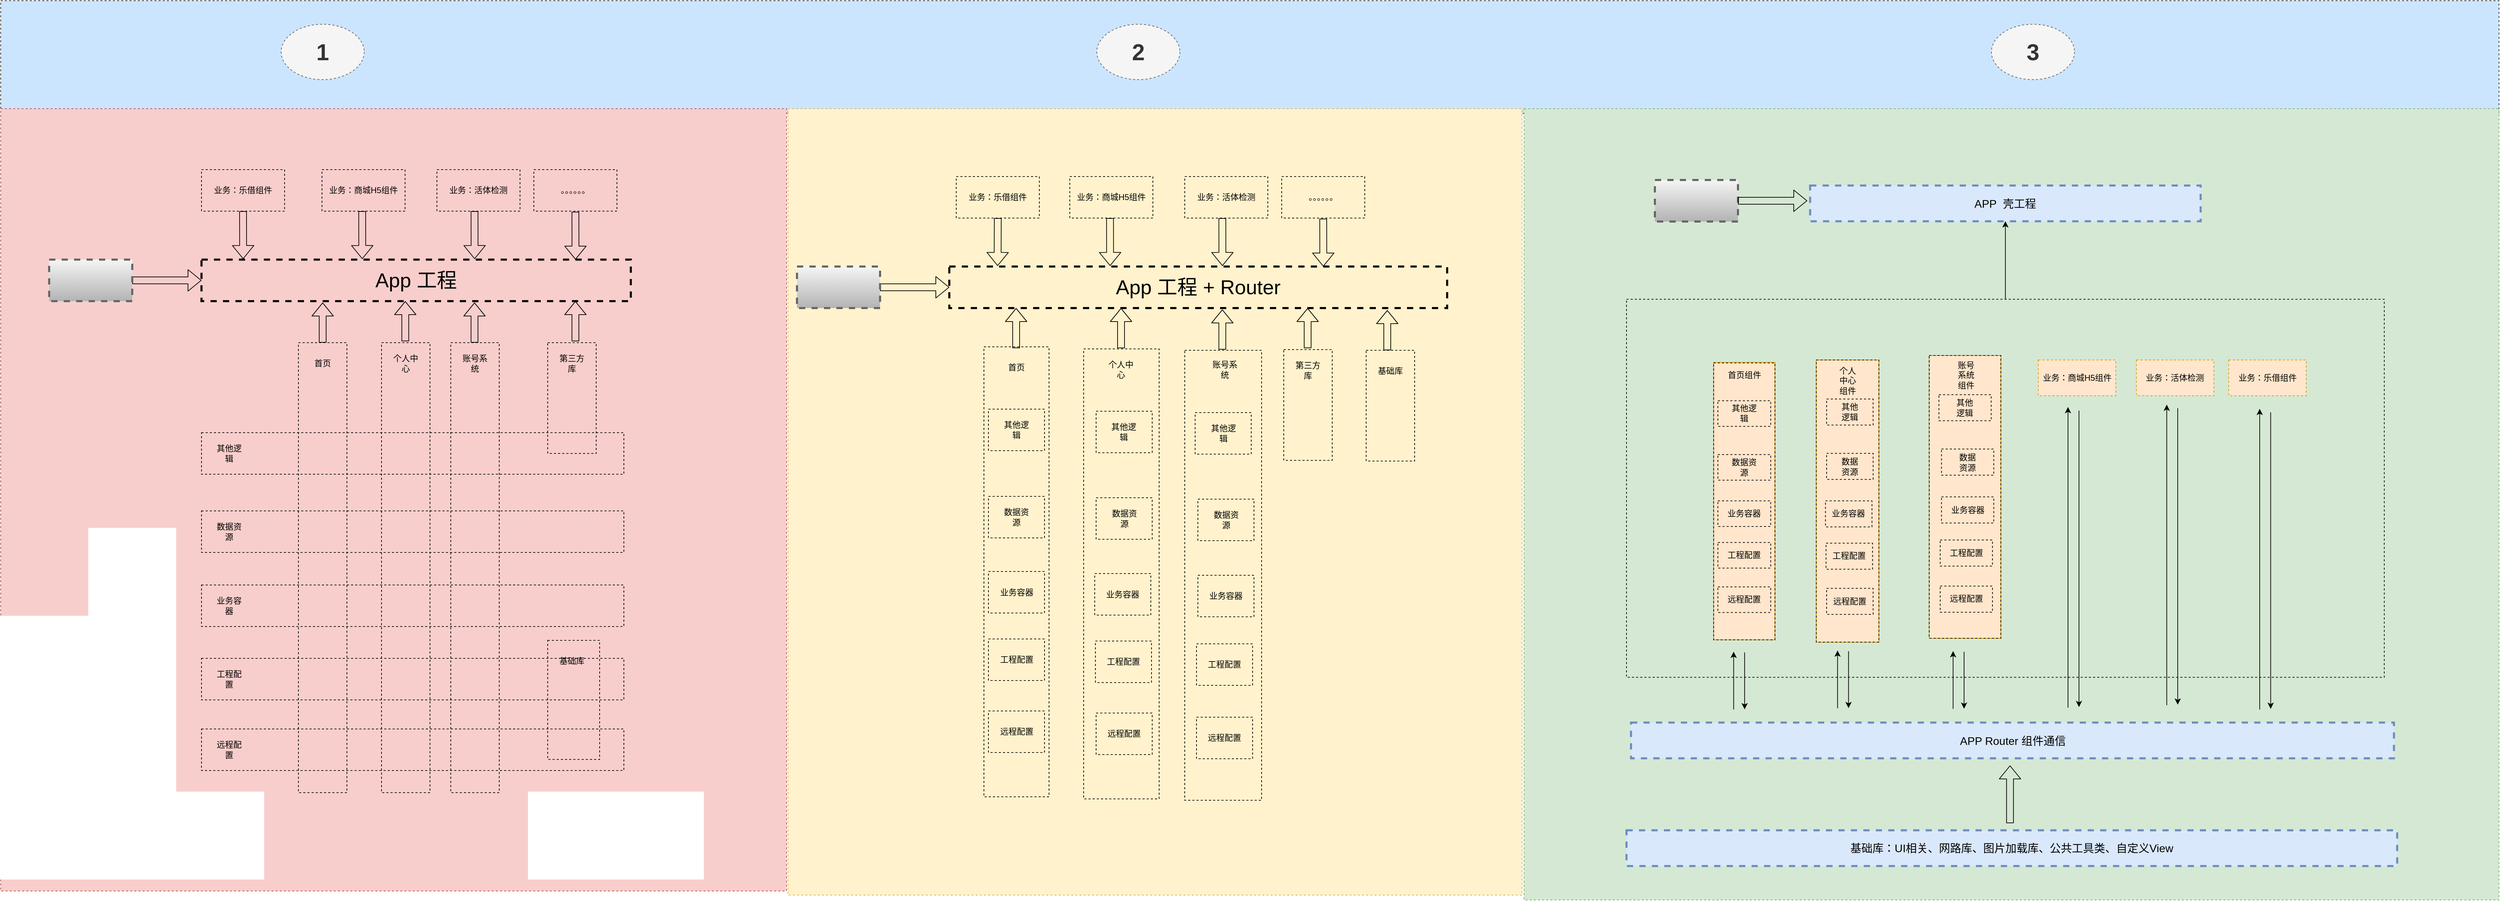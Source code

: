 <mxfile version="13.8.3" type="github">
  <diagram id="fWEZQgw__x6ZtdcJtYpZ" name="Page-1">
    <mxGraphModel dx="6214" dy="3730" grid="1" gridSize="10" guides="1" tooltips="1" connect="1" arrows="1" fold="1" page="1" pageScale="1" pageWidth="1169" pageHeight="827" background="none" math="0" shadow="0">
      <root>
        <mxCell id="0" />
        <mxCell id="1" parent="0" />
        <mxCell id="_5a8jp4hBbR_ww9mLfNI-311" value="" style="rounded=0;whiteSpace=wrap;html=1;dashed=1;strokeWidth=1;fillColor=#cce5ff;fontSize=33;strokeColor=#36393d;" vertex="1" parent="1">
          <mxGeometry x="-520" y="-656" width="3608" height="163" as="geometry" />
        </mxCell>
        <mxCell id="_5a8jp4hBbR_ww9mLfNI-307" value="" style="rounded=0;whiteSpace=wrap;html=1;dashed=1;strokeWidth=1;fillColor=#d5e8d4;fontSize=16;strokeColor=#82b366;" vertex="1" parent="1">
          <mxGeometry x="1680" y="-500" width="1408" height="1143" as="geometry" />
        </mxCell>
        <mxCell id="_5a8jp4hBbR_ww9mLfNI-305" value="" style="rounded=0;whiteSpace=wrap;html=1;dashed=1;strokeWidth=1;fillColor=#fff2cc;fontSize=16;strokeColor=#d6b656;" vertex="1" parent="1">
          <mxGeometry x="617" y="-500" width="1060" height="1136" as="geometry" />
        </mxCell>
        <mxCell id="_5a8jp4hBbR_ww9mLfNI-304" value="" style="rounded=0;whiteSpace=wrap;html=1;dashed=1;strokeWidth=1;fillColor=#f8cecc;fontSize=16;strokeColor=#b85450;" vertex="1" parent="1">
          <mxGeometry x="-520" y="-500" width="1135" height="1130" as="geometry" />
        </mxCell>
        <mxCell id="_5a8jp4hBbR_ww9mLfNI-8" value="" style="rounded=0;whiteSpace=wrap;html=1;dashed=1;fillColor=none;" vertex="1" parent="1">
          <mxGeometry x="130" y="-162" width="70" height="650" as="geometry" />
        </mxCell>
        <mxCell id="_5a8jp4hBbR_ww9mLfNI-19" value="账号系统" style="text;html=1;strokeColor=none;fillColor=none;align=center;verticalAlign=middle;whiteSpace=wrap;rounded=0;dashed=1;" vertex="1" parent="1">
          <mxGeometry x="145" y="-142" width="40" height="20" as="geometry" />
        </mxCell>
        <mxCell id="_5a8jp4hBbR_ww9mLfNI-21" value="" style="rounded=0;whiteSpace=wrap;html=1;dashed=1;fillColor=none;container=1;" vertex="1" collapsed="1" parent="1">
          <mxGeometry x="270" y="268" width="75" height="172" as="geometry">
            <mxRectangle x="680" y="620" width="70" height="220" as="alternateBounds" />
          </mxGeometry>
        </mxCell>
        <mxCell id="_5a8jp4hBbR_ww9mLfNI-22" value="基础库" style="text;html=1;strokeColor=none;fillColor=none;align=center;verticalAlign=middle;whiteSpace=wrap;rounded=0;dashed=1;" vertex="1" parent="1">
          <mxGeometry x="285" y="288" width="40" height="20" as="geometry" />
        </mxCell>
        <mxCell id="_5a8jp4hBbR_ww9mLfNI-23" value="" style="group" vertex="1" connectable="0" parent="1">
          <mxGeometry x="-230" y="396" width="610" height="60" as="geometry" />
        </mxCell>
        <mxCell id="_5a8jp4hBbR_ww9mLfNI-5" value="" style="rounded=0;whiteSpace=wrap;html=1;dashed=1;fillColor=none;" vertex="1" parent="_5a8jp4hBbR_ww9mLfNI-23">
          <mxGeometry width="610" height="60" as="geometry" />
        </mxCell>
        <mxCell id="_5a8jp4hBbR_ww9mLfNI-15" value="远程配置" style="text;html=1;strokeColor=none;fillColor=none;align=center;verticalAlign=middle;whiteSpace=wrap;rounded=0;dashed=1;" vertex="1" parent="_5a8jp4hBbR_ww9mLfNI-23">
          <mxGeometry x="20" y="20" width="40" height="20" as="geometry" />
        </mxCell>
        <mxCell id="_5a8jp4hBbR_ww9mLfNI-24" value="" style="group" vertex="1" connectable="0" parent="1">
          <mxGeometry x="-230" y="294" width="610" height="60" as="geometry" />
        </mxCell>
        <mxCell id="_5a8jp4hBbR_ww9mLfNI-4" value="" style="rounded=0;whiteSpace=wrap;html=1;dashed=1;fillColor=none;" vertex="1" parent="_5a8jp4hBbR_ww9mLfNI-24">
          <mxGeometry width="610" height="60" as="geometry" />
        </mxCell>
        <mxCell id="_5a8jp4hBbR_ww9mLfNI-14" value="工程配置" style="text;html=1;strokeColor=none;fillColor=none;align=center;verticalAlign=middle;whiteSpace=wrap;rounded=0;dashed=1;" vertex="1" parent="_5a8jp4hBbR_ww9mLfNI-24">
          <mxGeometry x="20" y="20" width="40" height="20" as="geometry" />
        </mxCell>
        <mxCell id="_5a8jp4hBbR_ww9mLfNI-25" value="" style="group" vertex="1" connectable="0" parent="1">
          <mxGeometry x="-230" y="81" width="610" height="60" as="geometry" />
        </mxCell>
        <mxCell id="_5a8jp4hBbR_ww9mLfNI-3" value="" style="rounded=0;whiteSpace=wrap;html=1;dashed=1;fillColor=none;" vertex="1" parent="_5a8jp4hBbR_ww9mLfNI-25">
          <mxGeometry width="610" height="60" as="geometry" />
        </mxCell>
        <mxCell id="_5a8jp4hBbR_ww9mLfNI-16" value="数据资源" style="text;html=1;strokeColor=none;fillColor=none;align=center;verticalAlign=middle;whiteSpace=wrap;rounded=0;dashed=1;" vertex="1" parent="_5a8jp4hBbR_ww9mLfNI-25">
          <mxGeometry x="20" y="20" width="40" height="20" as="geometry" />
        </mxCell>
        <mxCell id="_5a8jp4hBbR_ww9mLfNI-26" value="" style="group" vertex="1" connectable="0" parent="1">
          <mxGeometry x="-230" y="-32" width="610" height="60" as="geometry" />
        </mxCell>
        <mxCell id="_5a8jp4hBbR_ww9mLfNI-2" value="" style="rounded=0;whiteSpace=wrap;html=1;dashed=1;fillColor=none;" vertex="1" parent="_5a8jp4hBbR_ww9mLfNI-26">
          <mxGeometry width="610" height="60" as="geometry" />
        </mxCell>
        <mxCell id="_5a8jp4hBbR_ww9mLfNI-12" value="其他逻辑" style="text;html=1;strokeColor=none;fillColor=none;align=center;verticalAlign=middle;whiteSpace=wrap;rounded=0;dashed=1;" vertex="1" parent="_5a8jp4hBbR_ww9mLfNI-26">
          <mxGeometry x="20" y="20" width="40" height="20" as="geometry" />
        </mxCell>
        <mxCell id="_5a8jp4hBbR_ww9mLfNI-27" value="" style="group" vertex="1" connectable="0" parent="1">
          <mxGeometry x="-230" y="188" width="610" height="60" as="geometry" />
        </mxCell>
        <mxCell id="_5a8jp4hBbR_ww9mLfNI-28" value="" style="rounded=0;whiteSpace=wrap;html=1;dashed=1;fillColor=none;" vertex="1" parent="_5a8jp4hBbR_ww9mLfNI-27">
          <mxGeometry width="610" height="60" as="geometry" />
        </mxCell>
        <mxCell id="_5a8jp4hBbR_ww9mLfNI-29" value="业务容器" style="text;html=1;strokeColor=none;fillColor=none;align=center;verticalAlign=middle;whiteSpace=wrap;rounded=0;dashed=1;" vertex="1" parent="_5a8jp4hBbR_ww9mLfNI-27">
          <mxGeometry x="20" y="20" width="40" height="20" as="geometry" />
        </mxCell>
        <mxCell id="_5a8jp4hBbR_ww9mLfNI-30" value="" style="group" vertex="1" connectable="0" parent="1">
          <mxGeometry x="-90" y="-162" width="70" height="650" as="geometry" />
        </mxCell>
        <mxCell id="_5a8jp4hBbR_ww9mLfNI-6" value="" style="rounded=0;whiteSpace=wrap;html=1;dashed=1;fillColor=none;" vertex="1" parent="_5a8jp4hBbR_ww9mLfNI-30">
          <mxGeometry width="70" height="650" as="geometry" />
        </mxCell>
        <mxCell id="_5a8jp4hBbR_ww9mLfNI-10" value="首页" style="text;html=1;strokeColor=none;fillColor=none;align=center;verticalAlign=middle;whiteSpace=wrap;rounded=0;dashed=1;" vertex="1" parent="_5a8jp4hBbR_ww9mLfNI-30">
          <mxGeometry x="15" y="20" width="40" height="20" as="geometry" />
        </mxCell>
        <mxCell id="_5a8jp4hBbR_ww9mLfNI-31" value="" style="group" vertex="1" connectable="0" parent="1">
          <mxGeometry x="30" y="-162" width="70" height="650" as="geometry" />
        </mxCell>
        <mxCell id="_5a8jp4hBbR_ww9mLfNI-7" value="" style="rounded=0;whiteSpace=wrap;html=1;dashed=1;fillColor=none;" vertex="1" parent="_5a8jp4hBbR_ww9mLfNI-31">
          <mxGeometry width="70" height="650" as="geometry" />
        </mxCell>
        <mxCell id="_5a8jp4hBbR_ww9mLfNI-11" value="个人中心" style="text;html=1;strokeColor=none;fillColor=none;align=center;verticalAlign=middle;whiteSpace=wrap;rounded=0;dashed=1;" vertex="1" parent="_5a8jp4hBbR_ww9mLfNI-31">
          <mxGeometry x="15" y="20" width="40" height="20" as="geometry" />
        </mxCell>
        <mxCell id="_5a8jp4hBbR_ww9mLfNI-32" value="" style="group" vertex="1" connectable="0" parent="1">
          <mxGeometry x="270" y="-162" width="70" height="160" as="geometry" />
        </mxCell>
        <mxCell id="_5a8jp4hBbR_ww9mLfNI-9" value="" style="rounded=0;whiteSpace=wrap;html=1;dashed=1;fillColor=none;" vertex="1" parent="_5a8jp4hBbR_ww9mLfNI-32">
          <mxGeometry width="70" height="160" as="geometry" />
        </mxCell>
        <mxCell id="_5a8jp4hBbR_ww9mLfNI-20" value="第三方库" style="text;html=1;strokeColor=none;fillColor=none;align=center;verticalAlign=middle;whiteSpace=wrap;rounded=0;dashed=1;" vertex="1" parent="_5a8jp4hBbR_ww9mLfNI-32">
          <mxGeometry x="15" y="20" width="40" height="20" as="geometry" />
        </mxCell>
        <mxCell id="_5a8jp4hBbR_ww9mLfNI-33" value="&lt;font style=&quot;font-size: 29px&quot;&gt;App 工程&lt;/font&gt;" style="rounded=0;whiteSpace=wrap;html=1;dashed=1;fillColor=none;strokeWidth=3;" vertex="1" parent="1">
          <mxGeometry x="-230" y="-282" width="620" height="60" as="geometry" />
        </mxCell>
        <mxCell id="_5a8jp4hBbR_ww9mLfNI-34" value="业务：乐借组件" style="rounded=0;whiteSpace=wrap;html=1;dashed=1;fillColor=none;" vertex="1" parent="1">
          <mxGeometry x="-230" y="-412" width="120" height="60" as="geometry" />
        </mxCell>
        <mxCell id="_5a8jp4hBbR_ww9mLfNI-35" value="业务：商城H5组件" style="rounded=0;whiteSpace=wrap;html=1;dashed=1;fillColor=none;" vertex="1" parent="1">
          <mxGeometry x="-56" y="-412" width="120" height="60" as="geometry" />
        </mxCell>
        <mxCell id="_5a8jp4hBbR_ww9mLfNI-36" value="业务：活体检测" style="rounded=0;whiteSpace=wrap;html=1;dashed=1;fillColor=none;" vertex="1" parent="1">
          <mxGeometry x="110" y="-412" width="120" height="60" as="geometry" />
        </mxCell>
        <mxCell id="_5a8jp4hBbR_ww9mLfNI-37" value="。。。。。。" style="rounded=0;whiteSpace=wrap;html=1;dashed=1;fillColor=none;" vertex="1" parent="1">
          <mxGeometry x="250" y="-412" width="120" height="60" as="geometry" />
        </mxCell>
        <mxCell id="_5a8jp4hBbR_ww9mLfNI-39" value="" style="shape=flexArrow;endArrow=classic;html=1;entryX=0;entryY=0.5;entryDx=0;entryDy=0;exitX=1;exitY=0.5;exitDx=0;exitDy=0;" edge="1" parent="1" source="_5a8jp4hBbR_ww9mLfNI-41" target="_5a8jp4hBbR_ww9mLfNI-33">
          <mxGeometry width="50" height="50" relative="1" as="geometry">
            <mxPoint x="-390" y="-222" as="sourcePoint" />
            <mxPoint x="-340" y="-272" as="targetPoint" />
            <Array as="points" />
          </mxGeometry>
        </mxCell>
        <mxCell id="_5a8jp4hBbR_ww9mLfNI-41" value="" style="rounded=0;whiteSpace=wrap;html=1;dashed=1;strokeWidth=3;fillColor=#f5f5f5;strokeColor=#666666;gradientColor=#b3b3b3;" vertex="1" parent="1">
          <mxGeometry x="-450" y="-282" width="120" height="60" as="geometry" />
        </mxCell>
        <mxCell id="_5a8jp4hBbR_ww9mLfNI-42" value="" style="shape=flexArrow;endArrow=classic;html=1;exitX=0.5;exitY=0;exitDx=0;exitDy=0;" edge="1" parent="1" source="_5a8jp4hBbR_ww9mLfNI-6">
          <mxGeometry width="50" height="50" relative="1" as="geometry">
            <mxPoint x="-58" y="-172" as="sourcePoint" />
            <mxPoint x="-55" y="-220" as="targetPoint" />
          </mxGeometry>
        </mxCell>
        <mxCell id="_5a8jp4hBbR_ww9mLfNI-43" value="" style="shape=flexArrow;endArrow=classic;html=1;exitX=0.5;exitY=0;exitDx=0;exitDy=0;" edge="1" parent="1">
          <mxGeometry width="50" height="50" relative="1" as="geometry">
            <mxPoint x="64.29" y="-164" as="sourcePoint" />
            <mxPoint x="64.29" y="-222" as="targetPoint" />
          </mxGeometry>
        </mxCell>
        <mxCell id="_5a8jp4hBbR_ww9mLfNI-44" value="" style="shape=flexArrow;endArrow=classic;html=1;exitX=0.5;exitY=0;exitDx=0;exitDy=0;" edge="1" parent="1">
          <mxGeometry width="50" height="50" relative="1" as="geometry">
            <mxPoint x="164.29" y="-162" as="sourcePoint" />
            <mxPoint x="164.29" y="-220" as="targetPoint" />
          </mxGeometry>
        </mxCell>
        <mxCell id="_5a8jp4hBbR_ww9mLfNI-45" value="" style="shape=flexArrow;endArrow=classic;html=1;exitX=0.5;exitY=0;exitDx=0;exitDy=0;" edge="1" parent="1">
          <mxGeometry width="50" height="50" relative="1" as="geometry">
            <mxPoint x="310" y="-164" as="sourcePoint" />
            <mxPoint x="310" y="-222" as="targetPoint" />
          </mxGeometry>
        </mxCell>
        <mxCell id="_5a8jp4hBbR_ww9mLfNI-47" value="" style="shape=flexArrow;endArrow=classic;html=1;exitX=0.5;exitY=1;exitDx=0;exitDy=0;entryX=0.097;entryY=-0.014;entryDx=0;entryDy=0;entryPerimeter=0;" edge="1" parent="1" source="_5a8jp4hBbR_ww9mLfNI-34" target="_5a8jp4hBbR_ww9mLfNI-33">
          <mxGeometry width="50" height="50" relative="1" as="geometry">
            <mxPoint x="-200" y="-292" as="sourcePoint" />
            <mxPoint x="-150" y="-342" as="targetPoint" />
          </mxGeometry>
        </mxCell>
        <mxCell id="_5a8jp4hBbR_ww9mLfNI-48" value="" style="shape=flexArrow;endArrow=classic;html=1;exitX=0.5;exitY=1;exitDx=0;exitDy=0;entryX=0.097;entryY=-0.014;entryDx=0;entryDy=0;entryPerimeter=0;" edge="1" parent="1">
          <mxGeometry width="50" height="50" relative="1" as="geometry">
            <mxPoint x="2.07" y="-352" as="sourcePoint" />
            <mxPoint x="2.21" y="-282.84" as="targetPoint" />
          </mxGeometry>
        </mxCell>
        <mxCell id="_5a8jp4hBbR_ww9mLfNI-49" value="" style="shape=flexArrow;endArrow=classic;html=1;exitX=0.5;exitY=1;exitDx=0;exitDy=0;entryX=0.097;entryY=-0.014;entryDx=0;entryDy=0;entryPerimeter=0;" edge="1" parent="1">
          <mxGeometry width="50" height="50" relative="1" as="geometry">
            <mxPoint x="164.29" y="-352" as="sourcePoint" />
            <mxPoint x="164.43" y="-282.84" as="targetPoint" />
          </mxGeometry>
        </mxCell>
        <mxCell id="_5a8jp4hBbR_ww9mLfNI-50" value="" style="shape=flexArrow;endArrow=classic;html=1;exitX=0.5;exitY=1;exitDx=0;exitDy=0;entryX=0.097;entryY=-0.014;entryDx=0;entryDy=0;entryPerimeter=0;" edge="1" parent="1">
          <mxGeometry width="50" height="50" relative="1" as="geometry">
            <mxPoint x="310" y="-351.16" as="sourcePoint" />
            <mxPoint x="310.14" y="-282.0" as="targetPoint" />
          </mxGeometry>
        </mxCell>
        <mxCell id="_5a8jp4hBbR_ww9mLfNI-76" value="" style="group" vertex="1" connectable="0" parent="1">
          <mxGeometry x="1333" y="-152" width="70" height="160" as="geometry" />
        </mxCell>
        <mxCell id="_5a8jp4hBbR_ww9mLfNI-77" value="" style="rounded=0;whiteSpace=wrap;html=1;dashed=1;fillColor=none;" vertex="1" parent="_5a8jp4hBbR_ww9mLfNI-76">
          <mxGeometry width="70" height="160" as="geometry" />
        </mxCell>
        <mxCell id="_5a8jp4hBbR_ww9mLfNI-78" value="第三方库" style="text;html=1;strokeColor=none;fillColor=none;align=center;verticalAlign=middle;whiteSpace=wrap;rounded=0;dashed=1;" vertex="1" parent="_5a8jp4hBbR_ww9mLfNI-76">
          <mxGeometry x="15" y="20" width="40" height="20" as="geometry" />
        </mxCell>
        <mxCell id="_5a8jp4hBbR_ww9mLfNI-79" value="&lt;font style=&quot;font-size: 29px&quot;&gt;App 工程 + Router&lt;/font&gt;" style="rounded=0;whiteSpace=wrap;html=1;dashed=1;fillColor=none;strokeWidth=3;" vertex="1" parent="1">
          <mxGeometry x="850" y="-272" width="719" height="60" as="geometry" />
        </mxCell>
        <mxCell id="_5a8jp4hBbR_ww9mLfNI-80" value="业务：乐借组件" style="rounded=0;whiteSpace=wrap;html=1;dashed=1;fillColor=none;" vertex="1" parent="1">
          <mxGeometry x="860" y="-402" width="120" height="60" as="geometry" />
        </mxCell>
        <mxCell id="_5a8jp4hBbR_ww9mLfNI-81" value="业务：商城H5组件" style="rounded=0;whiteSpace=wrap;html=1;dashed=1;fillColor=none;" vertex="1" parent="1">
          <mxGeometry x="1024" y="-402" width="120" height="60" as="geometry" />
        </mxCell>
        <mxCell id="_5a8jp4hBbR_ww9mLfNI-82" value="业务：活体检测" style="rounded=0;whiteSpace=wrap;html=1;dashed=1;fillColor=none;" vertex="1" parent="1">
          <mxGeometry x="1190" y="-402" width="120" height="60" as="geometry" />
        </mxCell>
        <mxCell id="_5a8jp4hBbR_ww9mLfNI-83" value="。。。。。。" style="rounded=0;whiteSpace=wrap;html=1;dashed=1;fillColor=none;" vertex="1" parent="1">
          <mxGeometry x="1330" y="-402" width="120" height="60" as="geometry" />
        </mxCell>
        <mxCell id="_5a8jp4hBbR_ww9mLfNI-84" value="" style="shape=flexArrow;endArrow=classic;html=1;entryX=0;entryY=0.5;entryDx=0;entryDy=0;exitX=1;exitY=0.5;exitDx=0;exitDy=0;" edge="1" source="_5a8jp4hBbR_ww9mLfNI-85" target="_5a8jp4hBbR_ww9mLfNI-79" parent="1">
          <mxGeometry width="50" height="50" relative="1" as="geometry">
            <mxPoint x="690" y="-212" as="sourcePoint" />
            <mxPoint x="740" y="-262" as="targetPoint" />
            <Array as="points" />
          </mxGeometry>
        </mxCell>
        <mxCell id="_5a8jp4hBbR_ww9mLfNI-85" value="" style="rounded=0;whiteSpace=wrap;html=1;dashed=1;strokeWidth=3;fillColor=#f5f5f5;gradientColor=#b3b3b3;strokeColor=#666666;" vertex="1" parent="1">
          <mxGeometry x="630" y="-272" width="120" height="60" as="geometry" />
        </mxCell>
        <mxCell id="_5a8jp4hBbR_ww9mLfNI-87" value="" style="shape=flexArrow;endArrow=classic;html=1;exitX=0.5;exitY=0;exitDx=0;exitDy=0;" edge="1" parent="1">
          <mxGeometry width="50" height="50" relative="1" as="geometry">
            <mxPoint x="1098" y="-154" as="sourcePoint" />
            <mxPoint x="1098" y="-212" as="targetPoint" />
          </mxGeometry>
        </mxCell>
        <mxCell id="_5a8jp4hBbR_ww9mLfNI-88" value="" style="shape=flexArrow;endArrow=classic;html=1;exitX=0.5;exitY=0;exitDx=0;exitDy=0;" edge="1" parent="1">
          <mxGeometry width="50" height="50" relative="1" as="geometry">
            <mxPoint x="1244.29" y="-152" as="sourcePoint" />
            <mxPoint x="1244.29" y="-210" as="targetPoint" />
          </mxGeometry>
        </mxCell>
        <mxCell id="_5a8jp4hBbR_ww9mLfNI-89" value="" style="shape=flexArrow;endArrow=classic;html=1;exitX=0.5;exitY=0;exitDx=0;exitDy=0;" edge="1" parent="1">
          <mxGeometry width="50" height="50" relative="1" as="geometry">
            <mxPoint x="1367.5" y="-154" as="sourcePoint" />
            <mxPoint x="1367.5" y="-212" as="targetPoint" />
          </mxGeometry>
        </mxCell>
        <mxCell id="_5a8jp4hBbR_ww9mLfNI-90" value="" style="shape=flexArrow;endArrow=classic;html=1;exitX=0.5;exitY=1;exitDx=0;exitDy=0;entryX=0.097;entryY=-0.014;entryDx=0;entryDy=0;entryPerimeter=0;" edge="1" source="_5a8jp4hBbR_ww9mLfNI-80" target="_5a8jp4hBbR_ww9mLfNI-79" parent="1">
          <mxGeometry width="50" height="50" relative="1" as="geometry">
            <mxPoint x="880" y="-282" as="sourcePoint" />
            <mxPoint x="930" y="-332" as="targetPoint" />
          </mxGeometry>
        </mxCell>
        <mxCell id="_5a8jp4hBbR_ww9mLfNI-91" value="" style="shape=flexArrow;endArrow=classic;html=1;exitX=0.5;exitY=1;exitDx=0;exitDy=0;entryX=0.097;entryY=-0.014;entryDx=0;entryDy=0;entryPerimeter=0;" edge="1" parent="1">
          <mxGeometry width="50" height="50" relative="1" as="geometry">
            <mxPoint x="1082.07" y="-342" as="sourcePoint" />
            <mxPoint x="1082.21" y="-272.84" as="targetPoint" />
          </mxGeometry>
        </mxCell>
        <mxCell id="_5a8jp4hBbR_ww9mLfNI-92" value="" style="shape=flexArrow;endArrow=classic;html=1;exitX=0.5;exitY=1;exitDx=0;exitDy=0;entryX=0.097;entryY=-0.014;entryDx=0;entryDy=0;entryPerimeter=0;" edge="1" parent="1">
          <mxGeometry width="50" height="50" relative="1" as="geometry">
            <mxPoint x="1244.29" y="-342" as="sourcePoint" />
            <mxPoint x="1244.43" y="-272.84" as="targetPoint" />
          </mxGeometry>
        </mxCell>
        <mxCell id="_5a8jp4hBbR_ww9mLfNI-93" value="" style="shape=flexArrow;endArrow=classic;html=1;exitX=0.5;exitY=1;exitDx=0;exitDy=0;entryX=0.097;entryY=-0.014;entryDx=0;entryDy=0;entryPerimeter=0;" edge="1" parent="1">
          <mxGeometry width="50" height="50" relative="1" as="geometry">
            <mxPoint x="1390" y="-341.16" as="sourcePoint" />
            <mxPoint x="1390.14" y="-272.0" as="targetPoint" />
          </mxGeometry>
        </mxCell>
        <mxCell id="_5a8jp4hBbR_ww9mLfNI-71" value="" style="rounded=0;whiteSpace=wrap;html=1;dashed=1;fillColor=none;" vertex="1" parent="1">
          <mxGeometry x="900" y="-156" width="94.0" height="650" as="geometry" />
        </mxCell>
        <mxCell id="_5a8jp4hBbR_ww9mLfNI-72" value="首页" style="text;html=1;strokeColor=none;fillColor=none;align=center;verticalAlign=middle;whiteSpace=wrap;rounded=0;dashed=1;" vertex="1" parent="1">
          <mxGeometry x="920.143" y="-136" width="53.714" height="20" as="geometry" />
        </mxCell>
        <mxCell id="_5a8jp4hBbR_ww9mLfNI-94" value="" style="group" vertex="1" connectable="0" parent="1">
          <mxGeometry x="906.5" y="-66" width="81" height="60" as="geometry" />
        </mxCell>
        <mxCell id="_5a8jp4hBbR_ww9mLfNI-96" value="" style="group" vertex="1" connectable="0" parent="_5a8jp4hBbR_ww9mLfNI-94">
          <mxGeometry width="81" height="60" as="geometry" />
        </mxCell>
        <mxCell id="_5a8jp4hBbR_ww9mLfNI-65" value="" style="rounded=0;whiteSpace=wrap;html=1;dashed=1;fillColor=none;" vertex="1" parent="_5a8jp4hBbR_ww9mLfNI-96">
          <mxGeometry width="81" height="60" as="geometry" />
        </mxCell>
        <mxCell id="_5a8jp4hBbR_ww9mLfNI-66" value="其他逻辑" style="text;html=1;strokeColor=none;fillColor=none;align=center;verticalAlign=middle;whiteSpace=wrap;rounded=0;dashed=1;" vertex="1" parent="_5a8jp4hBbR_ww9mLfNI-96">
          <mxGeometry x="20" y="20" width="40" height="20" as="geometry" />
        </mxCell>
        <mxCell id="_5a8jp4hBbR_ww9mLfNI-122" value="" style="group" vertex="1" connectable="0" parent="1">
          <mxGeometry x="906.5" y="60" width="81" height="60" as="geometry" />
        </mxCell>
        <mxCell id="_5a8jp4hBbR_ww9mLfNI-123" value="" style="rounded=0;whiteSpace=wrap;html=1;dashed=1;fillColor=none;" vertex="1" parent="_5a8jp4hBbR_ww9mLfNI-122">
          <mxGeometry width="81" height="60" as="geometry" />
        </mxCell>
        <mxCell id="_5a8jp4hBbR_ww9mLfNI-124" value="数据资源" style="text;html=1;strokeColor=none;fillColor=none;align=center;verticalAlign=middle;whiteSpace=wrap;rounded=0;dashed=1;" vertex="1" parent="_5a8jp4hBbR_ww9mLfNI-122">
          <mxGeometry x="20.5" y="20" width="40" height="20" as="geometry" />
        </mxCell>
        <mxCell id="_5a8jp4hBbR_ww9mLfNI-132" value="业务容器" style="rounded=0;whiteSpace=wrap;html=1;dashed=1;fillColor=none;" vertex="1" parent="1">
          <mxGeometry x="906.5" y="168.5" width="81" height="60" as="geometry" />
        </mxCell>
        <mxCell id="_5a8jp4hBbR_ww9mLfNI-163" value="工程配置" style="rounded=0;whiteSpace=wrap;html=1;dashed=1;fillColor=none;" vertex="1" parent="1">
          <mxGeometry x="906.5" y="266" width="81" height="60" as="geometry" />
        </mxCell>
        <mxCell id="_5a8jp4hBbR_ww9mLfNI-164" value="远程配置" style="rounded=0;whiteSpace=wrap;html=1;dashed=1;fillColor=none;" vertex="1" parent="1">
          <mxGeometry x="906.5" y="370" width="81" height="60" as="geometry" />
        </mxCell>
        <mxCell id="_5a8jp4hBbR_ww9mLfNI-188" value="" style="group" vertex="1" connectable="0" parent="1">
          <mxGeometry x="1044" y="-153" width="109" height="650" as="geometry" />
        </mxCell>
        <mxCell id="_5a8jp4hBbR_ww9mLfNI-74" value="" style="rounded=0;whiteSpace=wrap;html=1;dashed=1;fillColor=none;" vertex="1" parent="_5a8jp4hBbR_ww9mLfNI-188">
          <mxGeometry width="109" height="650" as="geometry" />
        </mxCell>
        <mxCell id="_5a8jp4hBbR_ww9mLfNI-75" value="个人中心" style="text;html=1;strokeColor=none;fillColor=none;align=center;verticalAlign=middle;whiteSpace=wrap;rounded=0;dashed=1;" vertex="1" parent="_5a8jp4hBbR_ww9mLfNI-188">
          <mxGeometry x="34" y="20" width="40" height="20" as="geometry" />
        </mxCell>
        <mxCell id="_5a8jp4hBbR_ww9mLfNI-113" value="" style="group" vertex="1" connectable="0" parent="_5a8jp4hBbR_ww9mLfNI-188">
          <mxGeometry x="18" y="90" width="81" height="60" as="geometry" />
        </mxCell>
        <mxCell id="_5a8jp4hBbR_ww9mLfNI-114" value="" style="group" vertex="1" connectable="0" parent="_5a8jp4hBbR_ww9mLfNI-113">
          <mxGeometry width="81" height="60" as="geometry" />
        </mxCell>
        <mxCell id="_5a8jp4hBbR_ww9mLfNI-115" value="" style="rounded=0;whiteSpace=wrap;html=1;dashed=1;fillColor=none;" vertex="1" parent="_5a8jp4hBbR_ww9mLfNI-114">
          <mxGeometry width="81" height="60" as="geometry" />
        </mxCell>
        <mxCell id="_5a8jp4hBbR_ww9mLfNI-116" value="其他逻辑" style="text;html=1;strokeColor=none;fillColor=none;align=center;verticalAlign=middle;whiteSpace=wrap;rounded=0;dashed=1;" vertex="1" parent="_5a8jp4hBbR_ww9mLfNI-114">
          <mxGeometry x="20" y="20" width="40" height="20" as="geometry" />
        </mxCell>
        <mxCell id="_5a8jp4hBbR_ww9mLfNI-126" value="" style="group" vertex="1" connectable="0" parent="_5a8jp4hBbR_ww9mLfNI-188">
          <mxGeometry x="18" y="215" width="81" height="60" as="geometry" />
        </mxCell>
        <mxCell id="_5a8jp4hBbR_ww9mLfNI-127" value="" style="rounded=0;whiteSpace=wrap;html=1;dashed=1;fillColor=none;" vertex="1" parent="_5a8jp4hBbR_ww9mLfNI-126">
          <mxGeometry width="81" height="60" as="geometry" />
        </mxCell>
        <mxCell id="_5a8jp4hBbR_ww9mLfNI-128" value="数据资源" style="text;html=1;strokeColor=none;fillColor=none;align=center;verticalAlign=middle;whiteSpace=wrap;rounded=0;dashed=1;" vertex="1" parent="_5a8jp4hBbR_ww9mLfNI-126">
          <mxGeometry x="20.5" y="20" width="40" height="20" as="geometry" />
        </mxCell>
        <mxCell id="_5a8jp4hBbR_ww9mLfNI-161" value="业务容器" style="rounded=0;whiteSpace=wrap;html=1;dashed=1;fillColor=none;" vertex="1" parent="_5a8jp4hBbR_ww9mLfNI-188">
          <mxGeometry x="16" y="324.5" width="81" height="60" as="geometry" />
        </mxCell>
        <mxCell id="_5a8jp4hBbR_ww9mLfNI-181" value="工程配置" style="rounded=0;whiteSpace=wrap;html=1;dashed=1;fillColor=none;" vertex="1" parent="_5a8jp4hBbR_ww9mLfNI-188">
          <mxGeometry x="17" y="422" width="81" height="60" as="geometry" />
        </mxCell>
        <mxCell id="_5a8jp4hBbR_ww9mLfNI-183" value="远程配置" style="rounded=0;whiteSpace=wrap;html=1;dashed=1;fillColor=none;" vertex="1" parent="_5a8jp4hBbR_ww9mLfNI-188">
          <mxGeometry x="18" y="526" width="81" height="60" as="geometry" />
        </mxCell>
        <mxCell id="_5a8jp4hBbR_ww9mLfNI-189" value="" style="shape=flexArrow;endArrow=classic;html=1;exitX=0.5;exitY=0;exitDx=0;exitDy=0;" edge="1" parent="1">
          <mxGeometry width="50" height="50" relative="1" as="geometry">
            <mxPoint x="946.5" y="-154" as="sourcePoint" />
            <mxPoint x="946.5" y="-212" as="targetPoint" />
          </mxGeometry>
        </mxCell>
        <mxCell id="_5a8jp4hBbR_ww9mLfNI-192" value="" style="group" vertex="1" connectable="0" parent="1">
          <mxGeometry x="1190" y="-151" width="111" height="650" as="geometry" />
        </mxCell>
        <mxCell id="_5a8jp4hBbR_ww9mLfNI-51" value="" style="rounded=0;whiteSpace=wrap;html=1;dashed=1;fillColor=none;" vertex="1" parent="_5a8jp4hBbR_ww9mLfNI-192">
          <mxGeometry width="111" height="650" as="geometry" />
        </mxCell>
        <mxCell id="_5a8jp4hBbR_ww9mLfNI-52" value="账号系统" style="text;html=1;strokeColor=none;fillColor=none;align=center;verticalAlign=middle;whiteSpace=wrap;rounded=0;dashed=1;" vertex="1" parent="_5a8jp4hBbR_ww9mLfNI-192">
          <mxGeometry x="37.5" y="18" width="40" height="20" as="geometry" />
        </mxCell>
        <mxCell id="_5a8jp4hBbR_ww9mLfNI-120" value="" style="group" vertex="1" connectable="0" parent="_5a8jp4hBbR_ww9mLfNI-192">
          <mxGeometry x="15" y="90" width="81" height="60" as="geometry" />
        </mxCell>
        <mxCell id="_5a8jp4hBbR_ww9mLfNI-118" value="" style="rounded=0;whiteSpace=wrap;html=1;dashed=1;fillColor=none;" vertex="1" parent="_5a8jp4hBbR_ww9mLfNI-120">
          <mxGeometry width="81" height="60" as="geometry" />
        </mxCell>
        <mxCell id="_5a8jp4hBbR_ww9mLfNI-119" value="其他逻辑" style="text;html=1;strokeColor=none;fillColor=none;align=center;verticalAlign=middle;whiteSpace=wrap;rounded=0;dashed=1;" vertex="1" parent="_5a8jp4hBbR_ww9mLfNI-120">
          <mxGeometry x="20.5" y="20" width="40" height="20" as="geometry" />
        </mxCell>
        <mxCell id="_5a8jp4hBbR_ww9mLfNI-162" value="业务容器" style="rounded=0;whiteSpace=wrap;html=1;dashed=1;fillColor=none;" vertex="1" parent="_5a8jp4hBbR_ww9mLfNI-192">
          <mxGeometry x="19" y="325" width="81" height="60" as="geometry" />
        </mxCell>
        <mxCell id="_5a8jp4hBbR_ww9mLfNI-182" value="工程配置" style="rounded=0;whiteSpace=wrap;html=1;dashed=1;fillColor=none;" vertex="1" parent="_5a8jp4hBbR_ww9mLfNI-192">
          <mxGeometry x="17" y="424" width="81" height="60" as="geometry" />
        </mxCell>
        <mxCell id="_5a8jp4hBbR_ww9mLfNI-184" value="远程配置" style="rounded=0;whiteSpace=wrap;html=1;dashed=1;fillColor=none;" vertex="1" parent="_5a8jp4hBbR_ww9mLfNI-192">
          <mxGeometry x="17" y="530" width="81" height="60" as="geometry" />
        </mxCell>
        <mxCell id="_5a8jp4hBbR_ww9mLfNI-185" value="" style="group" vertex="1" connectable="0" parent="_5a8jp4hBbR_ww9mLfNI-192">
          <mxGeometry x="19" y="215" width="81" height="60" as="geometry" />
        </mxCell>
        <mxCell id="_5a8jp4hBbR_ww9mLfNI-186" value="" style="rounded=0;whiteSpace=wrap;html=1;dashed=1;fillColor=none;" vertex="1" parent="_5a8jp4hBbR_ww9mLfNI-185">
          <mxGeometry width="81" height="60" as="geometry" />
        </mxCell>
        <mxCell id="_5a8jp4hBbR_ww9mLfNI-187" value="数据资源" style="text;html=1;strokeColor=none;fillColor=none;align=center;verticalAlign=middle;whiteSpace=wrap;rounded=0;dashed=1;" vertex="1" parent="_5a8jp4hBbR_ww9mLfNI-185">
          <mxGeometry x="20.5" y="20" width="40" height="20" as="geometry" />
        </mxCell>
        <mxCell id="_5a8jp4hBbR_ww9mLfNI-193" value="" style="shape=flexArrow;endArrow=classic;html=1;exitX=0.5;exitY=0;exitDx=0;exitDy=0;" edge="1" parent="1">
          <mxGeometry width="50" height="50" relative="1" as="geometry">
            <mxPoint x="1482.5" y="-151" as="sourcePoint" />
            <mxPoint x="1482.5" y="-209" as="targetPoint" />
          </mxGeometry>
        </mxCell>
        <mxCell id="_5a8jp4hBbR_ww9mLfNI-306" value="" style="group" vertex="1" connectable="0" parent="1">
          <mxGeometry x="1828" y="-389" width="1113" height="983" as="geometry" />
        </mxCell>
        <mxCell id="_5a8jp4hBbR_ww9mLfNI-299" value="" style="rounded=0;whiteSpace=wrap;html=1;dashed=1;strokeWidth=1;fillColor=none;fontSize=16;" vertex="1" parent="_5a8jp4hBbR_ww9mLfNI-306">
          <mxGeometry y="164.263" width="1094.357" height="546.111" as="geometry" />
        </mxCell>
        <mxCell id="_5a8jp4hBbR_ww9mLfNI-200" value="业务：乐借组件" style="rounded=0;whiteSpace=wrap;html=1;dashed=1;fillColor=#ffe6cc;strokeColor=#d79b00;" vertex="1" parent="_5a8jp4hBbR_ww9mLfNI-306">
          <mxGeometry x="869.706" y="251.985" width="111.859" height="51.601" as="geometry" />
        </mxCell>
        <mxCell id="_5a8jp4hBbR_ww9mLfNI-201" value="业务：商城H5组件" style="rounded=0;whiteSpace=wrap;html=1;dashed=1;fillColor=#ffe6cc;strokeColor=#d79b00;" vertex="1" parent="_5a8jp4hBbR_ww9mLfNI-306">
          <mxGeometry x="594.719" y="251.985" width="111.859" height="51.601" as="geometry" />
        </mxCell>
        <mxCell id="_5a8jp4hBbR_ww9mLfNI-202" value="业务：活体检测" style="rounded=0;whiteSpace=wrap;html=1;dashed=1;fillColor=#ffe6cc;strokeColor=#d79b00;" vertex="1" parent="_5a8jp4hBbR_ww9mLfNI-306">
          <mxGeometry x="736.407" y="251.985" width="111.859" height="51.601" as="geometry" />
        </mxCell>
        <mxCell id="_5a8jp4hBbR_ww9mLfNI-206" value="" style="shape=flexArrow;endArrow=classic;html=1;exitX=0.5;exitY=0;exitDx=0;exitDy=0;" edge="1" parent="_5a8jp4hBbR_ww9mLfNI-306">
          <mxGeometry width="50" height="50" relative="1" as="geometry">
            <mxPoint x="553.862" y="921.079" as="sourcePoint" />
            <mxPoint x="553.862" y="837.657" as="targetPoint" />
          </mxGeometry>
        </mxCell>
        <mxCell id="_5a8jp4hBbR_ww9mLfNI-239" value="" style="group;fillColor=#ffe6cc;strokeColor=#d79b00;" vertex="1" connectable="0" parent="_5a8jp4hBbR_ww9mLfNI-306">
          <mxGeometry x="437.183" y="245.535" width="103.47" height="408.508" as="geometry" />
        </mxCell>
        <mxCell id="_5a8jp4hBbR_ww9mLfNI-240" value="" style="rounded=0;whiteSpace=wrap;html=1;dashed=1;fillColor=none;" vertex="1" parent="_5a8jp4hBbR_ww9mLfNI-239">
          <mxGeometry width="103.47" height="408.508" as="geometry" />
        </mxCell>
        <mxCell id="_5a8jp4hBbR_ww9mLfNI-241" value="账号系统组件" style="text;html=1;strokeColor=none;fillColor=none;align=center;verticalAlign=middle;whiteSpace=wrap;rounded=0;dashed=1;" vertex="1" parent="_5a8jp4hBbR_ww9mLfNI-239">
          <mxGeometry x="34.956" y="21.947" width="37.286" height="12.569" as="geometry" />
        </mxCell>
        <mxCell id="_5a8jp4hBbR_ww9mLfNI-242" value="" style="group" vertex="1" connectable="0" parent="_5a8jp4hBbR_ww9mLfNI-239">
          <mxGeometry x="13.982" y="56.563" width="75.505" height="37.708" as="geometry" />
        </mxCell>
        <mxCell id="_5a8jp4hBbR_ww9mLfNI-243" value="" style="rounded=0;whiteSpace=wrap;html=1;dashed=1;fillColor=none;" vertex="1" parent="_5a8jp4hBbR_ww9mLfNI-242">
          <mxGeometry width="75.505" height="37.708" as="geometry" />
        </mxCell>
        <mxCell id="_5a8jp4hBbR_ww9mLfNI-244" value="其他逻辑" style="text;html=1;strokeColor=none;fillColor=none;align=center;verticalAlign=middle;whiteSpace=wrap;rounded=0;dashed=1;" vertex="1" parent="_5a8jp4hBbR_ww9mLfNI-242">
          <mxGeometry x="19.109" y="12.569" width="37.286" height="12.569" as="geometry" />
        </mxCell>
        <mxCell id="_5a8jp4hBbR_ww9mLfNI-245" value="业务容器" style="rounded=0;whiteSpace=wrap;html=1;dashed=1;fillColor=none;" vertex="1" parent="_5a8jp4hBbR_ww9mLfNI-239">
          <mxGeometry x="17.711" y="204.254" width="75.505" height="37.708" as="geometry" />
        </mxCell>
        <mxCell id="_5a8jp4hBbR_ww9mLfNI-246" value="工程配置" style="rounded=0;whiteSpace=wrap;html=1;dashed=1;fillColor=none;" vertex="1" parent="_5a8jp4hBbR_ww9mLfNI-239">
          <mxGeometry x="15.847" y="266.473" width="75.505" height="37.708" as="geometry" />
        </mxCell>
        <mxCell id="_5a8jp4hBbR_ww9mLfNI-247" value="远程配置" style="rounded=0;whiteSpace=wrap;html=1;dashed=1;fillColor=none;" vertex="1" parent="_5a8jp4hBbR_ww9mLfNI-239">
          <mxGeometry x="15.847" y="333.091" width="75.505" height="37.708" as="geometry" />
        </mxCell>
        <mxCell id="_5a8jp4hBbR_ww9mLfNI-248" value="" style="group" vertex="1" connectable="0" parent="_5a8jp4hBbR_ww9mLfNI-239">
          <mxGeometry x="17.711" y="135.122" width="75.505" height="37.708" as="geometry" />
        </mxCell>
        <mxCell id="_5a8jp4hBbR_ww9mLfNI-249" value="" style="rounded=0;whiteSpace=wrap;html=1;dashed=1;fillColor=none;" vertex="1" parent="_5a8jp4hBbR_ww9mLfNI-248">
          <mxGeometry width="75.505" height="37.708" as="geometry" />
        </mxCell>
        <mxCell id="_5a8jp4hBbR_ww9mLfNI-250" value="数据资源" style="text;html=1;strokeColor=none;fillColor=none;align=center;verticalAlign=middle;whiteSpace=wrap;rounded=0;dashed=1;" vertex="1" parent="_5a8jp4hBbR_ww9mLfNI-248">
          <mxGeometry x="19.109" y="12.569" width="37.286" height="12.569" as="geometry" />
        </mxCell>
        <mxCell id="_5a8jp4hBbR_ww9mLfNI-252" value="&lt;font style=&quot;font-size: 16px;&quot;&gt;基础库：UI相关、网路库、图片加载库、公共工具类、自定义View&lt;/font&gt;" style="rounded=0;whiteSpace=wrap;html=1;dashed=1;fillColor=#dae8fc;strokeWidth=3;fontSize=16;strokeColor=#6c8ebf;" vertex="1" parent="_5a8jp4hBbR_ww9mLfNI-306">
          <mxGeometry y="931.399" width="1113" height="51.601" as="geometry" />
        </mxCell>
        <mxCell id="_5a8jp4hBbR_ww9mLfNI-253" value="&lt;font style=&quot;font-size: 16px&quot;&gt;APP Router 组件通信&lt;/font&gt;" style="rounded=0;whiteSpace=wrap;html=1;dashed=1;fillColor=#dae8fc;strokeWidth=3;fontSize=16;strokeColor=#6c8ebf;" vertex="1" parent="_5a8jp4hBbR_ww9mLfNI-306">
          <mxGeometry x="6.525" y="775.736" width="1101.814" height="51.601" as="geometry" />
        </mxCell>
        <mxCell id="_5a8jp4hBbR_ww9mLfNI-254" value="" style="group;fillColor=#ffe6cc;strokeColor=#d79b00;" vertex="1" connectable="0" parent="_5a8jp4hBbR_ww9mLfNI-306">
          <mxGeometry x="274.055" y="251.985" width="90.42" height="407.648" as="geometry" />
        </mxCell>
        <mxCell id="_5a8jp4hBbR_ww9mLfNI-226" value="" style="rounded=0;whiteSpace=wrap;html=1;dashed=1;fillColor=none;" vertex="1" parent="_5a8jp4hBbR_ww9mLfNI-254">
          <mxGeometry width="90.42" height="407.648" as="geometry" />
        </mxCell>
        <mxCell id="_5a8jp4hBbR_ww9mLfNI-227" value="个人中心组件" style="text;html=1;strokeColor=none;fillColor=none;align=center;verticalAlign=middle;whiteSpace=wrap;rounded=0;dashed=1;" vertex="1" parent="_5a8jp4hBbR_ww9mLfNI-254">
          <mxGeometry x="28.619" y="24.084" width="33.182" height="12.543" as="geometry" />
        </mxCell>
        <mxCell id="_5a8jp4hBbR_ww9mLfNI-228" value="" style="group" vertex="1" connectable="0" parent="_5a8jp4hBbR_ww9mLfNI-254">
          <mxGeometry x="14.932" y="56.444" width="67.193" height="37.629" as="geometry" />
        </mxCell>
        <mxCell id="_5a8jp4hBbR_ww9mLfNI-229" value="" style="group" vertex="1" connectable="0" parent="_5a8jp4hBbR_ww9mLfNI-228">
          <mxGeometry width="67.193" height="37.629" as="geometry" />
        </mxCell>
        <mxCell id="_5a8jp4hBbR_ww9mLfNI-230" value="" style="rounded=0;whiteSpace=wrap;html=1;dashed=1;fillColor=none;" vertex="1" parent="_5a8jp4hBbR_ww9mLfNI-229">
          <mxGeometry width="67.193" height="37.629" as="geometry" />
        </mxCell>
        <mxCell id="_5a8jp4hBbR_ww9mLfNI-231" value="其他逻辑" style="text;html=1;strokeColor=none;fillColor=none;align=center;verticalAlign=middle;whiteSpace=wrap;rounded=0;dashed=1;" vertex="1" parent="_5a8jp4hBbR_ww9mLfNI-229">
          <mxGeometry x="16.591" y="12.543" width="33.182" height="12.543" as="geometry" />
        </mxCell>
        <mxCell id="_5a8jp4hBbR_ww9mLfNI-232" value="" style="group" vertex="1" connectable="0" parent="_5a8jp4hBbR_ww9mLfNI-254">
          <mxGeometry x="14.932" y="134.838" width="67.193" height="37.629" as="geometry" />
        </mxCell>
        <mxCell id="_5a8jp4hBbR_ww9mLfNI-233" value="" style="rounded=0;whiteSpace=wrap;html=1;dashed=1;fillColor=none;" vertex="1" parent="_5a8jp4hBbR_ww9mLfNI-232">
          <mxGeometry width="67.193" height="37.629" as="geometry" />
        </mxCell>
        <mxCell id="_5a8jp4hBbR_ww9mLfNI-234" value="数据资源" style="text;html=1;strokeColor=none;fillColor=none;align=center;verticalAlign=middle;whiteSpace=wrap;rounded=0;dashed=1;" vertex="1" parent="_5a8jp4hBbR_ww9mLfNI-232">
          <mxGeometry x="17.006" y="12.543" width="33.182" height="12.543" as="geometry" />
        </mxCell>
        <mxCell id="_5a8jp4hBbR_ww9mLfNI-235" value="业务容器" style="rounded=0;whiteSpace=wrap;html=1;dashed=1;fillColor=none;" vertex="1" parent="_5a8jp4hBbR_ww9mLfNI-254">
          <mxGeometry x="13.273" y="203.511" width="67.193" height="37.629" as="geometry" />
        </mxCell>
        <mxCell id="_5a8jp4hBbR_ww9mLfNI-236" value="工程配置" style="rounded=0;whiteSpace=wrap;html=1;dashed=1;fillColor=none;" vertex="1" parent="_5a8jp4hBbR_ww9mLfNI-254">
          <mxGeometry x="14.102" y="264.658" width="67.193" height="37.629" as="geometry" />
        </mxCell>
        <mxCell id="_5a8jp4hBbR_ww9mLfNI-237" value="远程配置" style="rounded=0;whiteSpace=wrap;html=1;dashed=1;fillColor=none;" vertex="1" parent="_5a8jp4hBbR_ww9mLfNI-254">
          <mxGeometry x="14.932" y="329.882" width="67.193" height="37.629" as="geometry" />
        </mxCell>
        <mxCell id="_5a8jp4hBbR_ww9mLfNI-255" value="" style="group;fillColor=#ffe6cc;strokeColor=#d79b00;" vertex="1" connectable="0" parent="_5a8jp4hBbR_ww9mLfNI-306">
          <mxGeometry x="125.842" y="255.425" width="88.555" height="400.768" as="geometry" />
        </mxCell>
        <mxCell id="_5a8jp4hBbR_ww9mLfNI-213" value="" style="rounded=0;whiteSpace=wrap;html=1;dashed=1;fillColor=none;" vertex="1" parent="_5a8jp4hBbR_ww9mLfNI-255">
          <mxGeometry y="0.86" width="88.555" height="399.908" as="geometry" />
        </mxCell>
        <mxCell id="_5a8jp4hBbR_ww9mLfNI-214" value="首页组件" style="text;html=1;strokeColor=none;fillColor=none;align=center;verticalAlign=middle;whiteSpace=wrap;rounded=0;dashed=1;" vertex="1" parent="_5a8jp4hBbR_ww9mLfNI-255">
          <mxGeometry x="18.976" y="12.331" width="50.603" height="12.331" as="geometry" />
        </mxCell>
        <mxCell id="_5a8jp4hBbR_ww9mLfNI-215" value="" style="group" vertex="1" connectable="0" parent="_5a8jp4hBbR_ww9mLfNI-255">
          <mxGeometry x="6.124" y="55.491" width="76.308" height="36.994" as="geometry" />
        </mxCell>
        <mxCell id="_5a8jp4hBbR_ww9mLfNI-216" value="" style="group" vertex="1" connectable="0" parent="_5a8jp4hBbR_ww9mLfNI-215">
          <mxGeometry width="76.308" height="36.994" as="geometry" />
        </mxCell>
        <mxCell id="_5a8jp4hBbR_ww9mLfNI-217" value="" style="rounded=0;whiteSpace=wrap;html=1;dashed=1;fillColor=none;" vertex="1" parent="_5a8jp4hBbR_ww9mLfNI-216">
          <mxGeometry width="76.308" height="36.994" as="geometry" />
        </mxCell>
        <mxCell id="_5a8jp4hBbR_ww9mLfNI-218" value="其他逻辑" style="text;html=1;strokeColor=none;fillColor=none;align=center;verticalAlign=middle;whiteSpace=wrap;rounded=0;dashed=1;" vertex="1" parent="_5a8jp4hBbR_ww9mLfNI-216">
          <mxGeometry x="18.842" y="12.331" width="37.683" height="12.331" as="geometry" />
        </mxCell>
        <mxCell id="_5a8jp4hBbR_ww9mLfNI-219" value="" style="group" vertex="1" connectable="0" parent="_5a8jp4hBbR_ww9mLfNI-255">
          <mxGeometry x="6.124" y="133.178" width="76.308" height="36.994" as="geometry" />
        </mxCell>
        <mxCell id="_5a8jp4hBbR_ww9mLfNI-220" value="" style="rounded=0;whiteSpace=wrap;html=1;dashed=1;fillColor=none;" vertex="1" parent="_5a8jp4hBbR_ww9mLfNI-219">
          <mxGeometry width="76.308" height="36.994" as="geometry" />
        </mxCell>
        <mxCell id="_5a8jp4hBbR_ww9mLfNI-221" value="数据资源" style="text;html=1;strokeColor=none;fillColor=none;align=center;verticalAlign=middle;whiteSpace=wrap;rounded=0;dashed=1;" vertex="1" parent="_5a8jp4hBbR_ww9mLfNI-219">
          <mxGeometry x="19.313" y="12.331" width="37.683" height="12.331" as="geometry" />
        </mxCell>
        <mxCell id="_5a8jp4hBbR_ww9mLfNI-222" value="业务容器" style="rounded=0;whiteSpace=wrap;html=1;dashed=1;fillColor=none;" vertex="1" parent="_5a8jp4hBbR_ww9mLfNI-255">
          <mxGeometry x="6.124" y="200.076" width="76.308" height="36.994" as="geometry" />
        </mxCell>
        <mxCell id="_5a8jp4hBbR_ww9mLfNI-223" value="工程配置" style="rounded=0;whiteSpace=wrap;html=1;dashed=1;fillColor=none;" vertex="1" parent="_5a8jp4hBbR_ww9mLfNI-255">
          <mxGeometry x="6.124" y="260.191" width="76.308" height="36.994" as="geometry" />
        </mxCell>
        <mxCell id="_5a8jp4hBbR_ww9mLfNI-224" value="远程配置" style="rounded=0;whiteSpace=wrap;html=1;dashed=1;fillColor=none;" vertex="1" parent="_5a8jp4hBbR_ww9mLfNI-255">
          <mxGeometry x="6.124" y="324.314" width="76.308" height="36.994" as="geometry" />
        </mxCell>
        <mxCell id="_5a8jp4hBbR_ww9mLfNI-279" value="" style="group" vertex="1" connectable="0" parent="_5a8jp4hBbR_ww9mLfNI-306">
          <mxGeometry x="780.219" y="316.486" width="15.847" height="434.309" as="geometry" />
        </mxCell>
        <mxCell id="_5a8jp4hBbR_ww9mLfNI-280" value="" style="endArrow=classic;html=1;fontSize=16;" edge="1" parent="_5a8jp4hBbR_ww9mLfNI-279">
          <mxGeometry width="50" height="50" relative="1" as="geometry">
            <mxPoint y="434.309" as="sourcePoint" />
            <mxPoint as="targetPoint" />
          </mxGeometry>
        </mxCell>
        <mxCell id="_5a8jp4hBbR_ww9mLfNI-281" value="" style="endArrow=classic;html=1;fontSize=16;" edge="1" parent="_5a8jp4hBbR_ww9mLfNI-279">
          <mxGeometry width="50" height="50" relative="1" as="geometry">
            <mxPoint x="15.847" y="5.16" as="sourcePoint" />
            <mxPoint x="15.847" y="433.449" as="targetPoint" />
          </mxGeometry>
        </mxCell>
        <mxCell id="_5a8jp4hBbR_ww9mLfNI-285" value="" style="group" vertex="1" connectable="0" parent="_5a8jp4hBbR_ww9mLfNI-306">
          <mxGeometry x="637.598" y="319.927" width="15.847" height="434.309" as="geometry" />
        </mxCell>
        <mxCell id="_5a8jp4hBbR_ww9mLfNI-283" value="" style="endArrow=classic;html=1;fontSize=16;" edge="1" parent="_5a8jp4hBbR_ww9mLfNI-285">
          <mxGeometry width="46.608" height="43.001" as="geometry">
            <mxPoint y="434.309" as="sourcePoint" />
            <mxPoint as="targetPoint" />
          </mxGeometry>
        </mxCell>
        <mxCell id="_5a8jp4hBbR_ww9mLfNI-284" value="" style="endArrow=classic;html=1;fontSize=16;" edge="1" parent="_5a8jp4hBbR_ww9mLfNI-285">
          <mxGeometry width="46.608" height="43.001" as="geometry">
            <mxPoint x="15.847" y="5.16" as="sourcePoint" />
            <mxPoint x="15.847" y="433.449" as="targetPoint" />
          </mxGeometry>
        </mxCell>
        <mxCell id="_5a8jp4hBbR_ww9mLfNI-286" value="" style="group" vertex="1" connectable="0" parent="_5a8jp4hBbR_ww9mLfNI-306">
          <mxGeometry x="914.45" y="322.507" width="15.847" height="434.309" as="geometry" />
        </mxCell>
        <mxCell id="_5a8jp4hBbR_ww9mLfNI-287" value="" style="endArrow=classic;html=1;fontSize=16;" edge="1" parent="_5a8jp4hBbR_ww9mLfNI-286">
          <mxGeometry width="50" height="50" relative="1" as="geometry">
            <mxPoint y="434.309" as="sourcePoint" />
            <mxPoint as="targetPoint" />
          </mxGeometry>
        </mxCell>
        <mxCell id="_5a8jp4hBbR_ww9mLfNI-288" value="" style="endArrow=classic;html=1;fontSize=16;" edge="1" parent="_5a8jp4hBbR_ww9mLfNI-286">
          <mxGeometry width="50" height="50" relative="1" as="geometry">
            <mxPoint x="15.847" y="5.16" as="sourcePoint" />
            <mxPoint x="15.847" y="433.449" as="targetPoint" />
          </mxGeometry>
        </mxCell>
        <mxCell id="_5a8jp4hBbR_ww9mLfNI-289" value="" style="group" vertex="1" connectable="0" parent="_5a8jp4hBbR_ww9mLfNI-306">
          <mxGeometry x="154.739" y="673.394" width="15.847" height="83.422" as="geometry" />
        </mxCell>
        <mxCell id="_5a8jp4hBbR_ww9mLfNI-290" value="" style="endArrow=classic;html=1;fontSize=16;" edge="1" parent="_5a8jp4hBbR_ww9mLfNI-289">
          <mxGeometry width="46.608" height="8.26" as="geometry">
            <mxPoint y="83.422" as="sourcePoint" />
            <mxPoint as="targetPoint" />
          </mxGeometry>
        </mxCell>
        <mxCell id="_5a8jp4hBbR_ww9mLfNI-291" value="" style="endArrow=classic;html=1;fontSize=16;" edge="1" parent="_5a8jp4hBbR_ww9mLfNI-289">
          <mxGeometry width="46.608" height="8.26" as="geometry">
            <mxPoint x="15.847" y="0.991" as="sourcePoint" />
            <mxPoint x="15.847" y="83.257" as="targetPoint" />
          </mxGeometry>
        </mxCell>
        <mxCell id="_5a8jp4hBbR_ww9mLfNI-292" value="" style="group" vertex="1" connectable="0" parent="_5a8jp4hBbR_ww9mLfNI-306">
          <mxGeometry x="304.817" y="671.674" width="15.847" height="83.422" as="geometry" />
        </mxCell>
        <mxCell id="_5a8jp4hBbR_ww9mLfNI-293" value="" style="endArrow=classic;html=1;fontSize=16;" edge="1" parent="_5a8jp4hBbR_ww9mLfNI-292">
          <mxGeometry width="46.608" height="8.26" as="geometry">
            <mxPoint y="83.422" as="sourcePoint" />
            <mxPoint as="targetPoint" />
          </mxGeometry>
        </mxCell>
        <mxCell id="_5a8jp4hBbR_ww9mLfNI-294" value="" style="endArrow=classic;html=1;fontSize=16;" edge="1" parent="_5a8jp4hBbR_ww9mLfNI-292">
          <mxGeometry width="46.608" height="8.26" as="geometry">
            <mxPoint x="15.847" y="0.991" as="sourcePoint" />
            <mxPoint x="15.847" y="83.257" as="targetPoint" />
          </mxGeometry>
        </mxCell>
        <mxCell id="_5a8jp4hBbR_ww9mLfNI-295" value="" style="group" vertex="1" connectable="0" parent="_5a8jp4hBbR_ww9mLfNI-306">
          <mxGeometry x="471.673" y="672.534" width="15.847" height="83.422" as="geometry" />
        </mxCell>
        <mxCell id="_5a8jp4hBbR_ww9mLfNI-296" value="" style="endArrow=classic;html=1;fontSize=16;" edge="1" parent="_5a8jp4hBbR_ww9mLfNI-295">
          <mxGeometry width="46.608" height="8.26" as="geometry">
            <mxPoint y="83.422" as="sourcePoint" />
            <mxPoint as="targetPoint" />
          </mxGeometry>
        </mxCell>
        <mxCell id="_5a8jp4hBbR_ww9mLfNI-297" value="" style="endArrow=classic;html=1;fontSize=16;" edge="1" parent="_5a8jp4hBbR_ww9mLfNI-295">
          <mxGeometry width="46.608" height="8.26" as="geometry">
            <mxPoint x="15.847" y="0.991" as="sourcePoint" />
            <mxPoint x="15.847" y="83.257" as="targetPoint" />
          </mxGeometry>
        </mxCell>
        <mxCell id="_5a8jp4hBbR_ww9mLfNI-298" value="&lt;font style=&quot;font-size: 16px&quot;&gt;APP&amp;nbsp; 壳工程&lt;/font&gt;" style="rounded=0;whiteSpace=wrap;html=1;dashed=1;fillColor=#dae8fc;strokeWidth=3;fontSize=16;strokeColor=#6c8ebf;" vertex="1" parent="_5a8jp4hBbR_ww9mLfNI-306">
          <mxGeometry x="265.2" width="563.957" height="51.601" as="geometry" />
        </mxCell>
        <mxCell id="_5a8jp4hBbR_ww9mLfNI-301" value="" style="endArrow=classic;html=1;fontSize=16;entryX=0.5;entryY=1;entryDx=0;entryDy=0;exitX=0.5;exitY=0;exitDx=0;exitDy=0;" edge="1" parent="_5a8jp4hBbR_ww9mLfNI-306" source="_5a8jp4hBbR_ww9mLfNI-299" target="_5a8jp4hBbR_ww9mLfNI-298">
          <mxGeometry width="50" height="50" relative="1" as="geometry">
            <mxPoint x="579.804" y="155.663" as="sourcePoint" />
            <mxPoint x="637.598" y="49.881" as="targetPoint" />
          </mxGeometry>
        </mxCell>
        <mxCell id="_5a8jp4hBbR_ww9mLfNI-308" value="" style="rounded=0;whiteSpace=wrap;html=1;dashed=1;strokeWidth=3;fillColor=#f5f5f5;gradientColor=#b3b3b3;strokeColor=#666666;" vertex="1" parent="1">
          <mxGeometry x="1869" y="-397" width="120" height="60" as="geometry" />
        </mxCell>
        <mxCell id="_5a8jp4hBbR_ww9mLfNI-309" value="" style="shape=flexArrow;endArrow=classic;html=1;entryX=0;entryY=0.5;entryDx=0;entryDy=0;exitX=1;exitY=0.5;exitDx=0;exitDy=0;" edge="1" source="_5a8jp4hBbR_ww9mLfNI-308" parent="1">
          <mxGeometry width="50" height="50" relative="1" as="geometry">
            <mxPoint x="1929" y="-337" as="sourcePoint" />
            <mxPoint x="2089" y="-367" as="targetPoint" />
            <Array as="points" />
          </mxGeometry>
        </mxCell>
        <mxCell id="_5a8jp4hBbR_ww9mLfNI-310" value="1" style="ellipse;whiteSpace=wrap;html=1;dashed=1;strokeWidth=1;fillColor=#f5f5f5;fontSize=33;strokeColor=#666666;fontColor=#333333;fontStyle=1" vertex="1" parent="1">
          <mxGeometry x="-115" y="-622" width="120" height="80" as="geometry" />
        </mxCell>
        <mxCell id="_5a8jp4hBbR_ww9mLfNI-312" value="2" style="ellipse;whiteSpace=wrap;html=1;dashed=1;strokeWidth=1;fillColor=#f5f5f5;fontSize=33;strokeColor=#666666;fontColor=#333333;fontStyle=1" vertex="1" parent="1">
          <mxGeometry x="1063" y="-622.0" width="120" height="80" as="geometry" />
        </mxCell>
        <mxCell id="_5a8jp4hBbR_ww9mLfNI-313" value="3" style="ellipse;whiteSpace=wrap;html=1;dashed=1;strokeWidth=1;fillColor=#f5f5f5;fontSize=33;strokeColor=#666666;fontColor=#333333;fontStyle=1" vertex="1" parent="1">
          <mxGeometry x="2355" y="-622" width="120" height="80" as="geometry" />
        </mxCell>
        <mxCell id="_5a8jp4hBbR_ww9mLfNI-314" value="" style="group" vertex="1" connectable="0" parent="1">
          <mxGeometry x="1452" y="-151" width="70" height="160" as="geometry" />
        </mxCell>
        <mxCell id="_5a8jp4hBbR_ww9mLfNI-315" value="" style="rounded=0;whiteSpace=wrap;html=1;dashed=1;fillColor=none;" vertex="1" parent="_5a8jp4hBbR_ww9mLfNI-314">
          <mxGeometry width="70" height="160" as="geometry" />
        </mxCell>
        <mxCell id="_5a8jp4hBbR_ww9mLfNI-316" value="基础库" style="text;html=1;strokeColor=none;fillColor=none;align=center;verticalAlign=middle;whiteSpace=wrap;rounded=0;dashed=1;" vertex="1" parent="_5a8jp4hBbR_ww9mLfNI-314">
          <mxGeometry x="15" y="20" width="40" height="20" as="geometry" />
        </mxCell>
      </root>
    </mxGraphModel>
  </diagram>
</mxfile>
